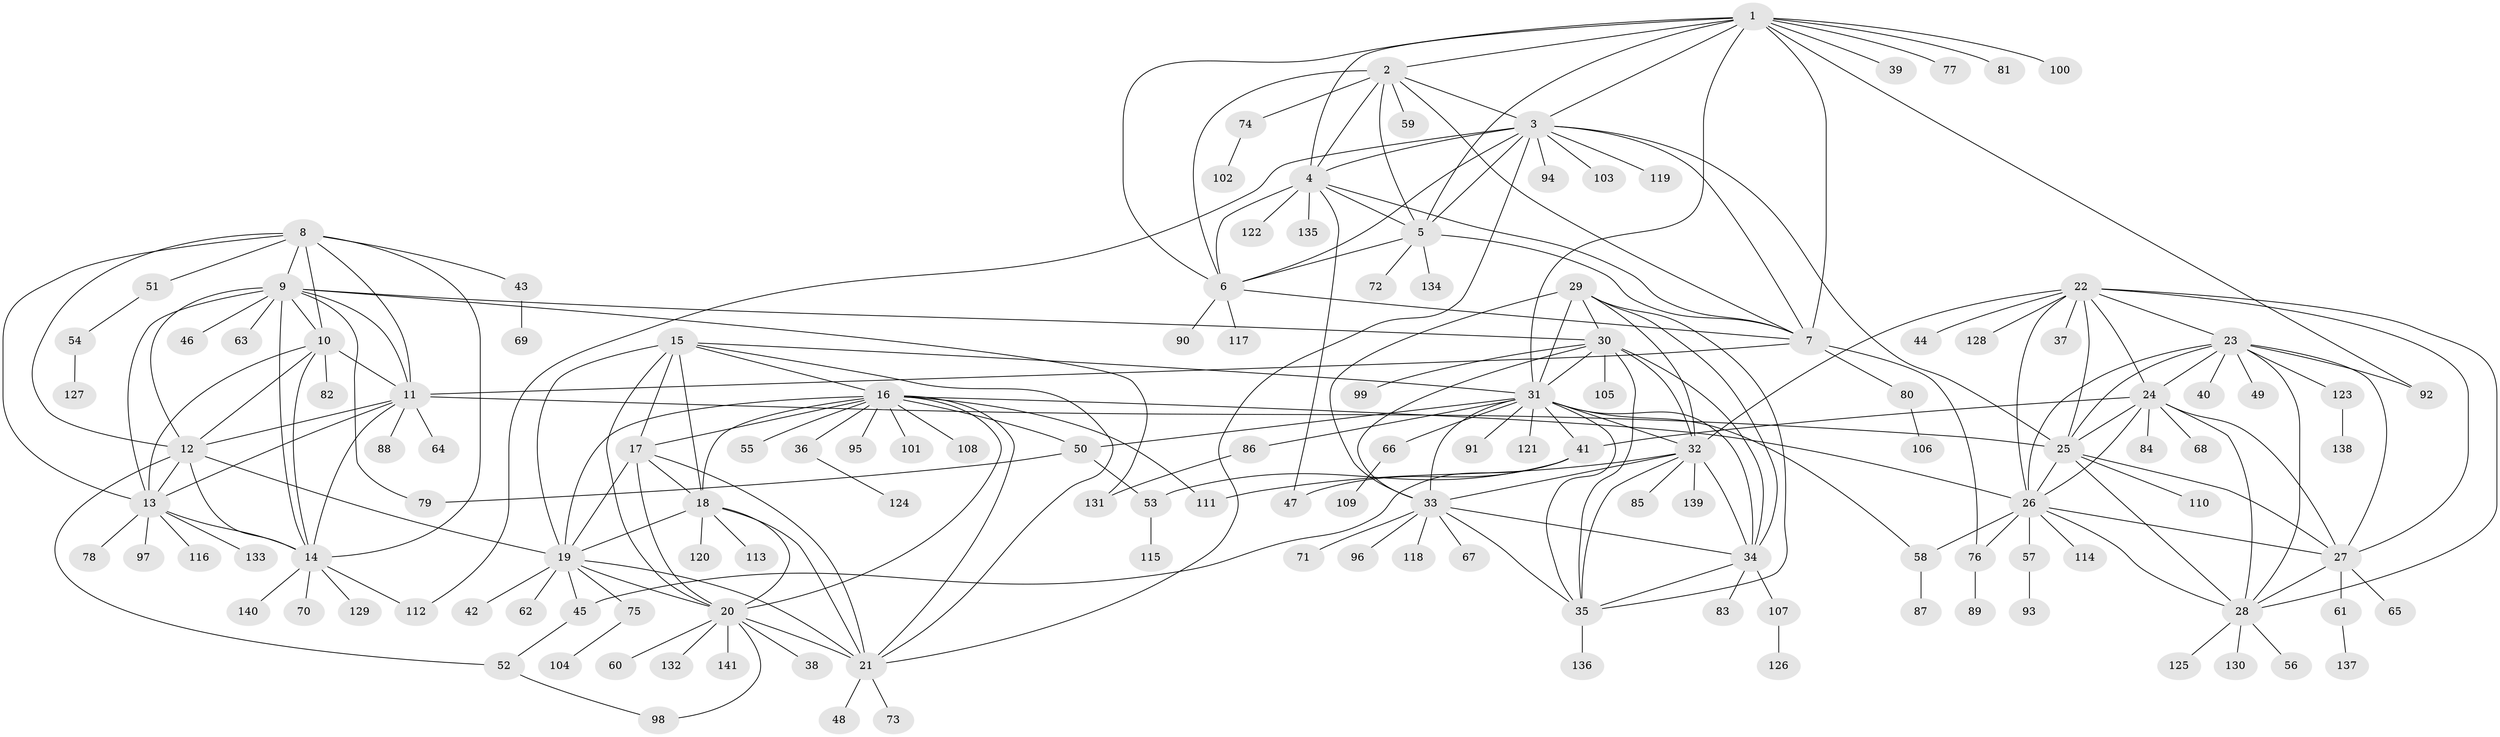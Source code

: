 // Generated by graph-tools (version 1.1) at 2025/11/02/27/25 16:11:32]
// undirected, 141 vertices, 235 edges
graph export_dot {
graph [start="1"]
  node [color=gray90,style=filled];
  1;
  2;
  3;
  4;
  5;
  6;
  7;
  8;
  9;
  10;
  11;
  12;
  13;
  14;
  15;
  16;
  17;
  18;
  19;
  20;
  21;
  22;
  23;
  24;
  25;
  26;
  27;
  28;
  29;
  30;
  31;
  32;
  33;
  34;
  35;
  36;
  37;
  38;
  39;
  40;
  41;
  42;
  43;
  44;
  45;
  46;
  47;
  48;
  49;
  50;
  51;
  52;
  53;
  54;
  55;
  56;
  57;
  58;
  59;
  60;
  61;
  62;
  63;
  64;
  65;
  66;
  67;
  68;
  69;
  70;
  71;
  72;
  73;
  74;
  75;
  76;
  77;
  78;
  79;
  80;
  81;
  82;
  83;
  84;
  85;
  86;
  87;
  88;
  89;
  90;
  91;
  92;
  93;
  94;
  95;
  96;
  97;
  98;
  99;
  100;
  101;
  102;
  103;
  104;
  105;
  106;
  107;
  108;
  109;
  110;
  111;
  112;
  113;
  114;
  115;
  116;
  117;
  118;
  119;
  120;
  121;
  122;
  123;
  124;
  125;
  126;
  127;
  128;
  129;
  130;
  131;
  132;
  133;
  134;
  135;
  136;
  137;
  138;
  139;
  140;
  141;
  1 -- 2;
  1 -- 3;
  1 -- 4;
  1 -- 5;
  1 -- 6;
  1 -- 7;
  1 -- 31;
  1 -- 39;
  1 -- 77;
  1 -- 81;
  1 -- 92;
  1 -- 100;
  2 -- 3;
  2 -- 4;
  2 -- 5;
  2 -- 6;
  2 -- 7;
  2 -- 59;
  2 -- 74;
  3 -- 4;
  3 -- 5;
  3 -- 6;
  3 -- 7;
  3 -- 21;
  3 -- 25;
  3 -- 94;
  3 -- 103;
  3 -- 112;
  3 -- 119;
  4 -- 5;
  4 -- 6;
  4 -- 7;
  4 -- 47;
  4 -- 122;
  4 -- 135;
  5 -- 6;
  5 -- 7;
  5 -- 72;
  5 -- 134;
  6 -- 7;
  6 -- 90;
  6 -- 117;
  7 -- 11;
  7 -- 76;
  7 -- 80;
  8 -- 9;
  8 -- 10;
  8 -- 11;
  8 -- 12;
  8 -- 13;
  8 -- 14;
  8 -- 43;
  8 -- 51;
  9 -- 10;
  9 -- 11;
  9 -- 12;
  9 -- 13;
  9 -- 14;
  9 -- 30;
  9 -- 46;
  9 -- 63;
  9 -- 79;
  9 -- 131;
  10 -- 11;
  10 -- 12;
  10 -- 13;
  10 -- 14;
  10 -- 82;
  11 -- 12;
  11 -- 13;
  11 -- 14;
  11 -- 25;
  11 -- 64;
  11 -- 88;
  12 -- 13;
  12 -- 14;
  12 -- 19;
  12 -- 52;
  13 -- 14;
  13 -- 78;
  13 -- 97;
  13 -- 116;
  13 -- 133;
  14 -- 70;
  14 -- 112;
  14 -- 129;
  14 -- 140;
  15 -- 16;
  15 -- 17;
  15 -- 18;
  15 -- 19;
  15 -- 20;
  15 -- 21;
  15 -- 31;
  16 -- 17;
  16 -- 18;
  16 -- 19;
  16 -- 20;
  16 -- 21;
  16 -- 26;
  16 -- 36;
  16 -- 50;
  16 -- 55;
  16 -- 95;
  16 -- 101;
  16 -- 108;
  16 -- 111;
  17 -- 18;
  17 -- 19;
  17 -- 20;
  17 -- 21;
  18 -- 19;
  18 -- 20;
  18 -- 21;
  18 -- 113;
  18 -- 120;
  19 -- 20;
  19 -- 21;
  19 -- 42;
  19 -- 45;
  19 -- 62;
  19 -- 75;
  20 -- 21;
  20 -- 38;
  20 -- 60;
  20 -- 98;
  20 -- 132;
  20 -- 141;
  21 -- 48;
  21 -- 73;
  22 -- 23;
  22 -- 24;
  22 -- 25;
  22 -- 26;
  22 -- 27;
  22 -- 28;
  22 -- 32;
  22 -- 37;
  22 -- 44;
  22 -- 128;
  23 -- 24;
  23 -- 25;
  23 -- 26;
  23 -- 27;
  23 -- 28;
  23 -- 40;
  23 -- 49;
  23 -- 92;
  23 -- 123;
  24 -- 25;
  24 -- 26;
  24 -- 27;
  24 -- 28;
  24 -- 41;
  24 -- 68;
  24 -- 84;
  25 -- 26;
  25 -- 27;
  25 -- 28;
  25 -- 110;
  26 -- 27;
  26 -- 28;
  26 -- 57;
  26 -- 58;
  26 -- 76;
  26 -- 114;
  27 -- 28;
  27 -- 61;
  27 -- 65;
  28 -- 56;
  28 -- 125;
  28 -- 130;
  29 -- 30;
  29 -- 31;
  29 -- 32;
  29 -- 33;
  29 -- 34;
  29 -- 35;
  30 -- 31;
  30 -- 32;
  30 -- 33;
  30 -- 34;
  30 -- 35;
  30 -- 99;
  30 -- 105;
  31 -- 32;
  31 -- 33;
  31 -- 34;
  31 -- 35;
  31 -- 41;
  31 -- 50;
  31 -- 58;
  31 -- 66;
  31 -- 86;
  31 -- 91;
  31 -- 121;
  32 -- 33;
  32 -- 34;
  32 -- 35;
  32 -- 85;
  32 -- 111;
  32 -- 139;
  33 -- 34;
  33 -- 35;
  33 -- 67;
  33 -- 71;
  33 -- 96;
  33 -- 118;
  34 -- 35;
  34 -- 83;
  34 -- 107;
  35 -- 136;
  36 -- 124;
  41 -- 45;
  41 -- 47;
  41 -- 53;
  43 -- 69;
  45 -- 52;
  50 -- 53;
  50 -- 79;
  51 -- 54;
  52 -- 98;
  53 -- 115;
  54 -- 127;
  57 -- 93;
  58 -- 87;
  61 -- 137;
  66 -- 109;
  74 -- 102;
  75 -- 104;
  76 -- 89;
  80 -- 106;
  86 -- 131;
  107 -- 126;
  123 -- 138;
}
